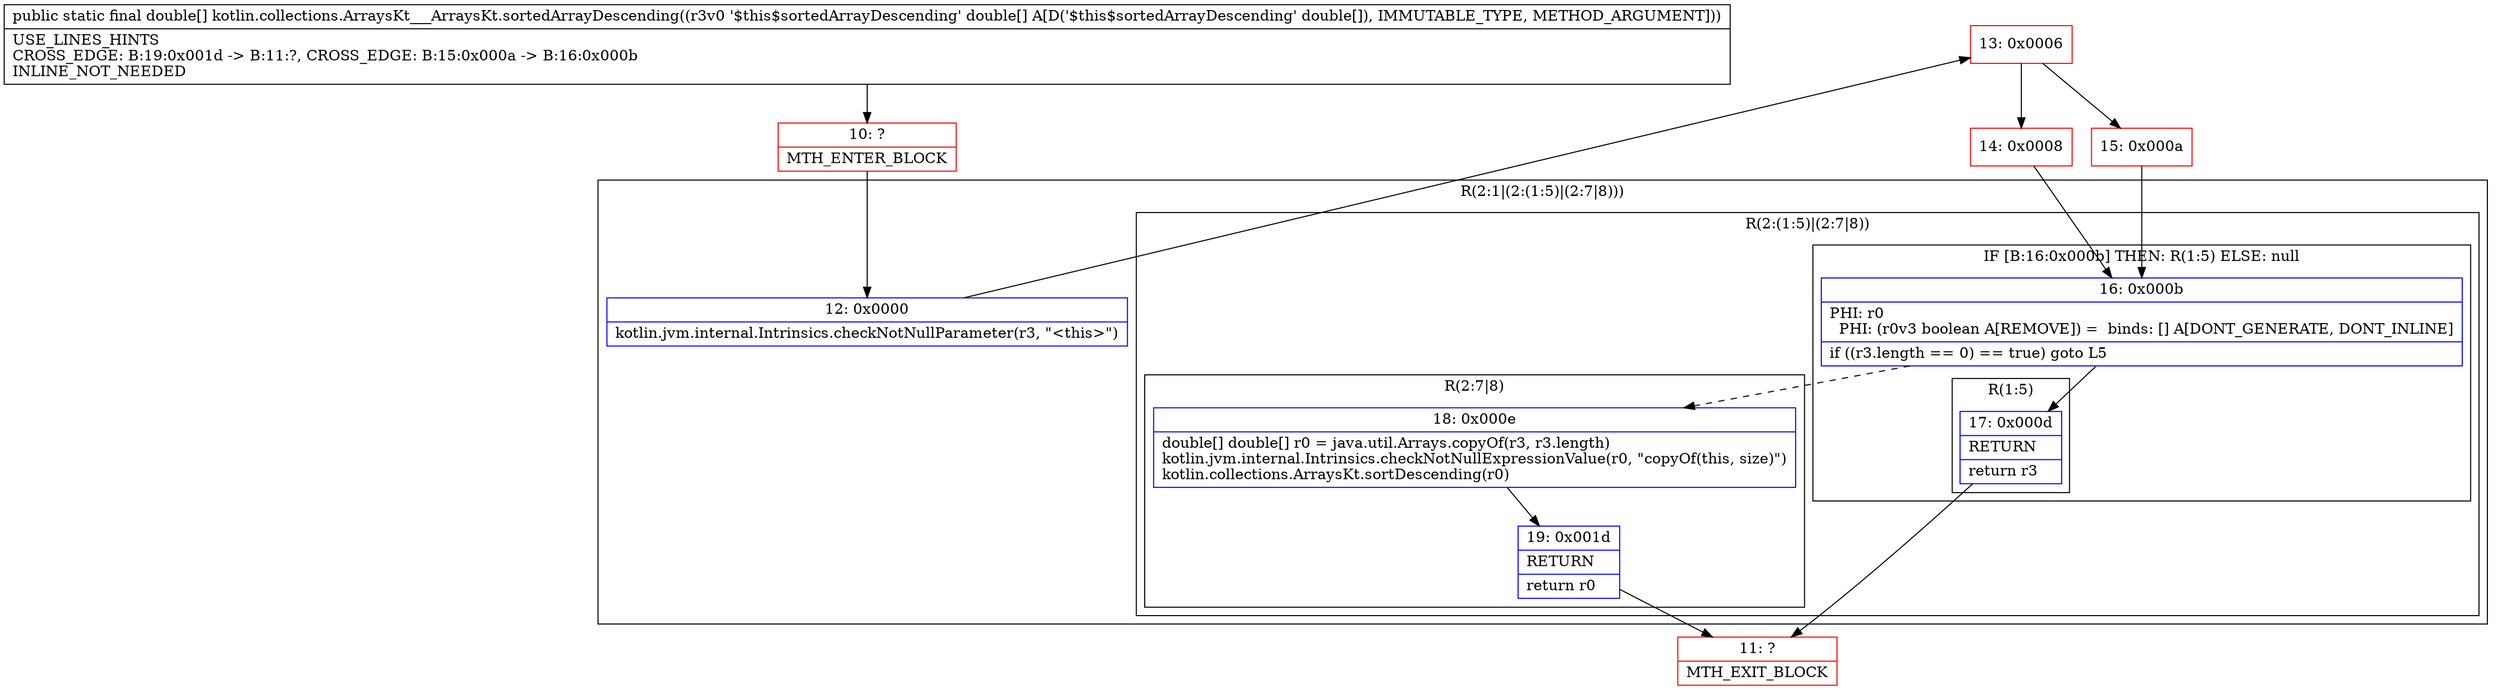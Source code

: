 digraph "CFG forkotlin.collections.ArraysKt___ArraysKt.sortedArrayDescending([D)[D" {
subgraph cluster_Region_496751682 {
label = "R(2:1|(2:(1:5)|(2:7|8)))";
node [shape=record,color=blue];
Node_12 [shape=record,label="{12\:\ 0x0000|kotlin.jvm.internal.Intrinsics.checkNotNullParameter(r3, \"\<this\>\")\l}"];
subgraph cluster_Region_198650342 {
label = "R(2:(1:5)|(2:7|8))";
node [shape=record,color=blue];
subgraph cluster_IfRegion_1887280299 {
label = "IF [B:16:0x000b] THEN: R(1:5) ELSE: null";
node [shape=record,color=blue];
Node_16 [shape=record,label="{16\:\ 0x000b|PHI: r0 \l  PHI: (r0v3 boolean A[REMOVE]) =  binds: [] A[DONT_GENERATE, DONT_INLINE]\l|if ((r3.length == 0) == true) goto L5\l}"];
subgraph cluster_Region_877875677 {
label = "R(1:5)";
node [shape=record,color=blue];
Node_17 [shape=record,label="{17\:\ 0x000d|RETURN\l|return r3\l}"];
}
}
subgraph cluster_Region_1491620763 {
label = "R(2:7|8)";
node [shape=record,color=blue];
Node_18 [shape=record,label="{18\:\ 0x000e|double[] double[] r0 = java.util.Arrays.copyOf(r3, r3.length)\lkotlin.jvm.internal.Intrinsics.checkNotNullExpressionValue(r0, \"copyOf(this, size)\")\lkotlin.collections.ArraysKt.sortDescending(r0)\l}"];
Node_19 [shape=record,label="{19\:\ 0x001d|RETURN\l|return r0\l}"];
}
}
}
Node_10 [shape=record,color=red,label="{10\:\ ?|MTH_ENTER_BLOCK\l}"];
Node_13 [shape=record,color=red,label="{13\:\ 0x0006}"];
Node_14 [shape=record,color=red,label="{14\:\ 0x0008}"];
Node_11 [shape=record,color=red,label="{11\:\ ?|MTH_EXIT_BLOCK\l}"];
Node_15 [shape=record,color=red,label="{15\:\ 0x000a}"];
MethodNode[shape=record,label="{public static final double[] kotlin.collections.ArraysKt___ArraysKt.sortedArrayDescending((r3v0 '$this$sortedArrayDescending' double[] A[D('$this$sortedArrayDescending' double[]), IMMUTABLE_TYPE, METHOD_ARGUMENT]))  | USE_LINES_HINTS\lCROSS_EDGE: B:19:0x001d \-\> B:11:?, CROSS_EDGE: B:15:0x000a \-\> B:16:0x000b\lINLINE_NOT_NEEDED\l}"];
MethodNode -> Node_10;Node_12 -> Node_13;
Node_16 -> Node_17;
Node_16 -> Node_18[style=dashed];
Node_17 -> Node_11;
Node_18 -> Node_19;
Node_19 -> Node_11;
Node_10 -> Node_12;
Node_13 -> Node_14;
Node_13 -> Node_15;
Node_14 -> Node_16;
Node_15 -> Node_16;
}

